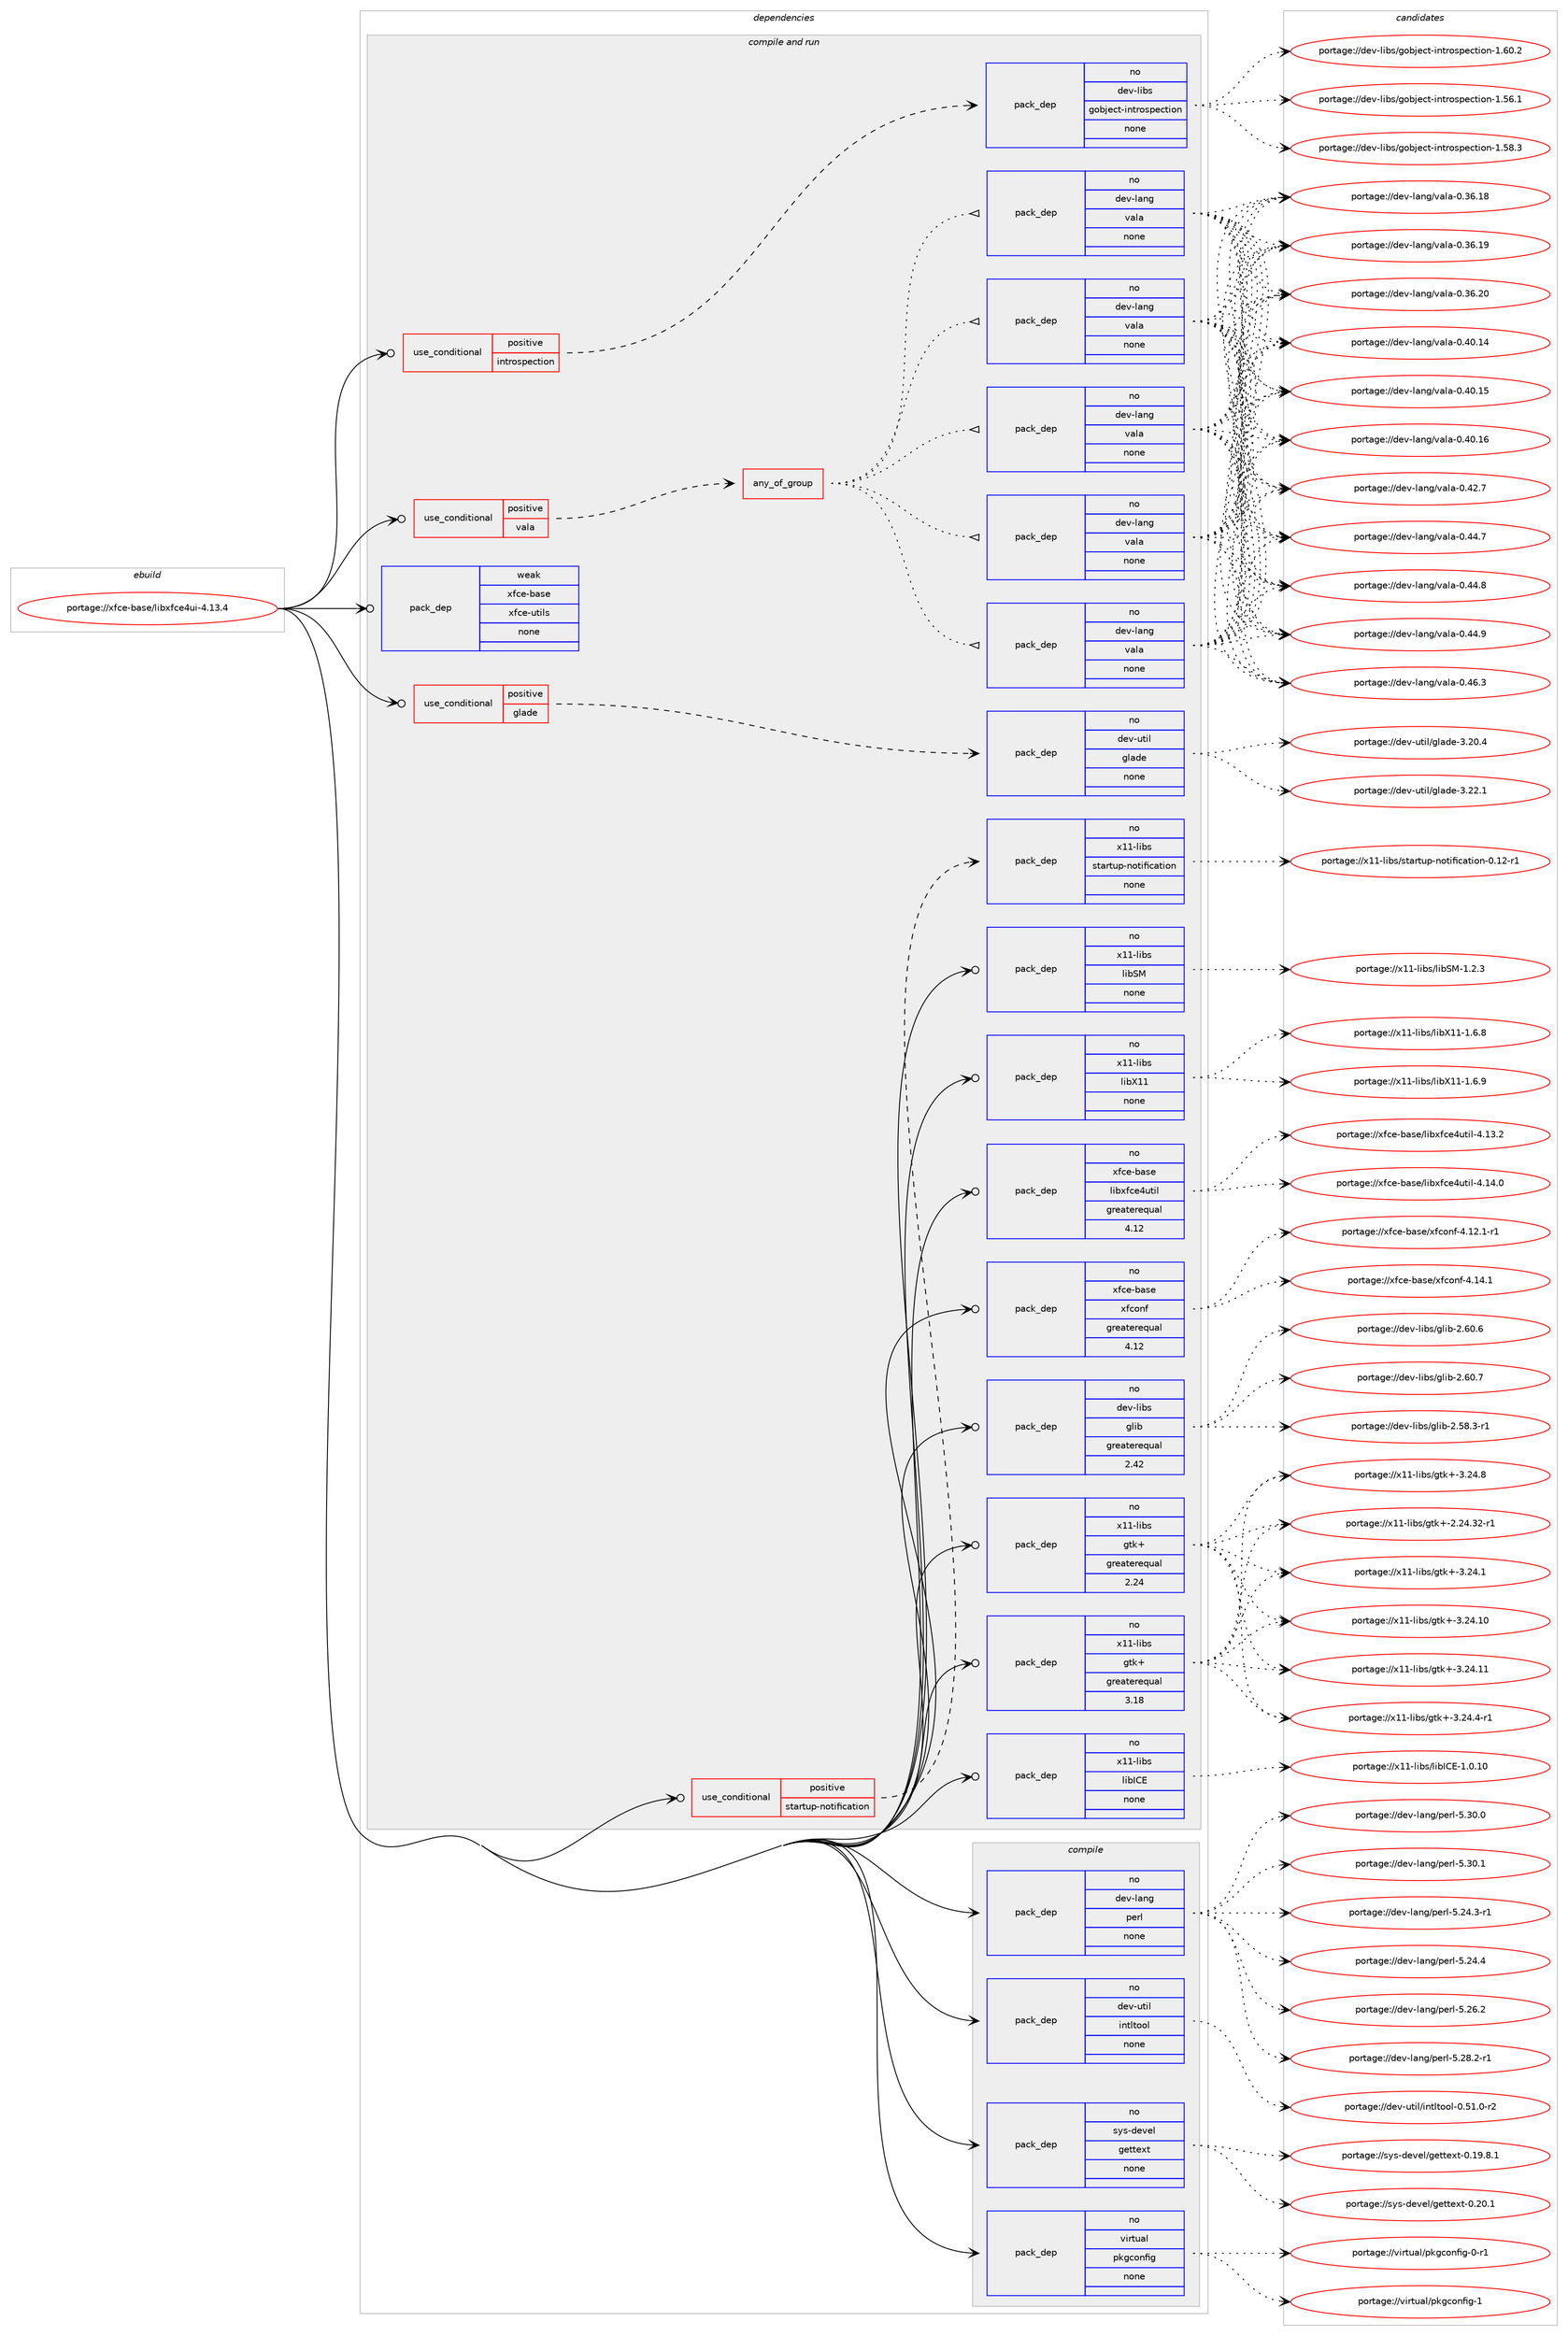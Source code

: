 digraph prolog {

# *************
# Graph options
# *************

newrank=true;
concentrate=true;
compound=true;
graph [rankdir=LR,fontname=Helvetica,fontsize=10,ranksep=1.5];#, ranksep=2.5, nodesep=0.2];
edge  [arrowhead=vee];
node  [fontname=Helvetica,fontsize=10];

# **********
# The ebuild
# **********

subgraph cluster_leftcol {
color=gray;
rank=same;
label=<<i>ebuild</i>>;
id [label="portage://xfce-base/libxfce4ui-4.13.4", color=red, width=4, href="../xfce-base/libxfce4ui-4.13.4.svg"];
}

# ****************
# The dependencies
# ****************

subgraph cluster_midcol {
color=gray;
label=<<i>dependencies</i>>;
subgraph cluster_compile {
fillcolor="#eeeeee";
style=filled;
label=<<i>compile</i>>;
subgraph pack343433 {
dependency461301 [label=<<TABLE BORDER="0" CELLBORDER="1" CELLSPACING="0" CELLPADDING="4" WIDTH="220"><TR><TD ROWSPAN="6" CELLPADDING="30">pack_dep</TD></TR><TR><TD WIDTH="110">no</TD></TR><TR><TD>dev-lang</TD></TR><TR><TD>perl</TD></TR><TR><TD>none</TD></TR><TR><TD></TD></TR></TABLE>>, shape=none, color=blue];
}
id:e -> dependency461301:w [weight=20,style="solid",arrowhead="vee"];
subgraph pack343434 {
dependency461302 [label=<<TABLE BORDER="0" CELLBORDER="1" CELLSPACING="0" CELLPADDING="4" WIDTH="220"><TR><TD ROWSPAN="6" CELLPADDING="30">pack_dep</TD></TR><TR><TD WIDTH="110">no</TD></TR><TR><TD>dev-util</TD></TR><TR><TD>intltool</TD></TR><TR><TD>none</TD></TR><TR><TD></TD></TR></TABLE>>, shape=none, color=blue];
}
id:e -> dependency461302:w [weight=20,style="solid",arrowhead="vee"];
subgraph pack343435 {
dependency461303 [label=<<TABLE BORDER="0" CELLBORDER="1" CELLSPACING="0" CELLPADDING="4" WIDTH="220"><TR><TD ROWSPAN="6" CELLPADDING="30">pack_dep</TD></TR><TR><TD WIDTH="110">no</TD></TR><TR><TD>sys-devel</TD></TR><TR><TD>gettext</TD></TR><TR><TD>none</TD></TR><TR><TD></TD></TR></TABLE>>, shape=none, color=blue];
}
id:e -> dependency461303:w [weight=20,style="solid",arrowhead="vee"];
subgraph pack343436 {
dependency461304 [label=<<TABLE BORDER="0" CELLBORDER="1" CELLSPACING="0" CELLPADDING="4" WIDTH="220"><TR><TD ROWSPAN="6" CELLPADDING="30">pack_dep</TD></TR><TR><TD WIDTH="110">no</TD></TR><TR><TD>virtual</TD></TR><TR><TD>pkgconfig</TD></TR><TR><TD>none</TD></TR><TR><TD></TD></TR></TABLE>>, shape=none, color=blue];
}
id:e -> dependency461304:w [weight=20,style="solid",arrowhead="vee"];
}
subgraph cluster_compileandrun {
fillcolor="#eeeeee";
style=filled;
label=<<i>compile and run</i>>;
subgraph cond109504 {
dependency461305 [label=<<TABLE BORDER="0" CELLBORDER="1" CELLSPACING="0" CELLPADDING="4"><TR><TD ROWSPAN="3" CELLPADDING="10">use_conditional</TD></TR><TR><TD>positive</TD></TR><TR><TD>glade</TD></TR></TABLE>>, shape=none, color=red];
subgraph pack343437 {
dependency461306 [label=<<TABLE BORDER="0" CELLBORDER="1" CELLSPACING="0" CELLPADDING="4" WIDTH="220"><TR><TD ROWSPAN="6" CELLPADDING="30">pack_dep</TD></TR><TR><TD WIDTH="110">no</TD></TR><TR><TD>dev-util</TD></TR><TR><TD>glade</TD></TR><TR><TD>none</TD></TR><TR><TD></TD></TR></TABLE>>, shape=none, color=blue];
}
dependency461305:e -> dependency461306:w [weight=20,style="dashed",arrowhead="vee"];
}
id:e -> dependency461305:w [weight=20,style="solid",arrowhead="odotvee"];
subgraph cond109505 {
dependency461307 [label=<<TABLE BORDER="0" CELLBORDER="1" CELLSPACING="0" CELLPADDING="4"><TR><TD ROWSPAN="3" CELLPADDING="10">use_conditional</TD></TR><TR><TD>positive</TD></TR><TR><TD>introspection</TD></TR></TABLE>>, shape=none, color=red];
subgraph pack343438 {
dependency461308 [label=<<TABLE BORDER="0" CELLBORDER="1" CELLSPACING="0" CELLPADDING="4" WIDTH="220"><TR><TD ROWSPAN="6" CELLPADDING="30">pack_dep</TD></TR><TR><TD WIDTH="110">no</TD></TR><TR><TD>dev-libs</TD></TR><TR><TD>gobject-introspection</TD></TR><TR><TD>none</TD></TR><TR><TD></TD></TR></TABLE>>, shape=none, color=blue];
}
dependency461307:e -> dependency461308:w [weight=20,style="dashed",arrowhead="vee"];
}
id:e -> dependency461307:w [weight=20,style="solid",arrowhead="odotvee"];
subgraph cond109506 {
dependency461309 [label=<<TABLE BORDER="0" CELLBORDER="1" CELLSPACING="0" CELLPADDING="4"><TR><TD ROWSPAN="3" CELLPADDING="10">use_conditional</TD></TR><TR><TD>positive</TD></TR><TR><TD>startup-notification</TD></TR></TABLE>>, shape=none, color=red];
subgraph pack343439 {
dependency461310 [label=<<TABLE BORDER="0" CELLBORDER="1" CELLSPACING="0" CELLPADDING="4" WIDTH="220"><TR><TD ROWSPAN="6" CELLPADDING="30">pack_dep</TD></TR><TR><TD WIDTH="110">no</TD></TR><TR><TD>x11-libs</TD></TR><TR><TD>startup-notification</TD></TR><TR><TD>none</TD></TR><TR><TD></TD></TR></TABLE>>, shape=none, color=blue];
}
dependency461309:e -> dependency461310:w [weight=20,style="dashed",arrowhead="vee"];
}
id:e -> dependency461309:w [weight=20,style="solid",arrowhead="odotvee"];
subgraph cond109507 {
dependency461311 [label=<<TABLE BORDER="0" CELLBORDER="1" CELLSPACING="0" CELLPADDING="4"><TR><TD ROWSPAN="3" CELLPADDING="10">use_conditional</TD></TR><TR><TD>positive</TD></TR><TR><TD>vala</TD></TR></TABLE>>, shape=none, color=red];
subgraph any8068 {
dependency461312 [label=<<TABLE BORDER="0" CELLBORDER="1" CELLSPACING="0" CELLPADDING="4"><TR><TD CELLPADDING="10">any_of_group</TD></TR></TABLE>>, shape=none, color=red];subgraph pack343440 {
dependency461313 [label=<<TABLE BORDER="0" CELLBORDER="1" CELLSPACING="0" CELLPADDING="4" WIDTH="220"><TR><TD ROWSPAN="6" CELLPADDING="30">pack_dep</TD></TR><TR><TD WIDTH="110">no</TD></TR><TR><TD>dev-lang</TD></TR><TR><TD>vala</TD></TR><TR><TD>none</TD></TR><TR><TD></TD></TR></TABLE>>, shape=none, color=blue];
}
dependency461312:e -> dependency461313:w [weight=20,style="dotted",arrowhead="oinv"];
subgraph pack343441 {
dependency461314 [label=<<TABLE BORDER="0" CELLBORDER="1" CELLSPACING="0" CELLPADDING="4" WIDTH="220"><TR><TD ROWSPAN="6" CELLPADDING="30">pack_dep</TD></TR><TR><TD WIDTH="110">no</TD></TR><TR><TD>dev-lang</TD></TR><TR><TD>vala</TD></TR><TR><TD>none</TD></TR><TR><TD></TD></TR></TABLE>>, shape=none, color=blue];
}
dependency461312:e -> dependency461314:w [weight=20,style="dotted",arrowhead="oinv"];
subgraph pack343442 {
dependency461315 [label=<<TABLE BORDER="0" CELLBORDER="1" CELLSPACING="0" CELLPADDING="4" WIDTH="220"><TR><TD ROWSPAN="6" CELLPADDING="30">pack_dep</TD></TR><TR><TD WIDTH="110">no</TD></TR><TR><TD>dev-lang</TD></TR><TR><TD>vala</TD></TR><TR><TD>none</TD></TR><TR><TD></TD></TR></TABLE>>, shape=none, color=blue];
}
dependency461312:e -> dependency461315:w [weight=20,style="dotted",arrowhead="oinv"];
subgraph pack343443 {
dependency461316 [label=<<TABLE BORDER="0" CELLBORDER="1" CELLSPACING="0" CELLPADDING="4" WIDTH="220"><TR><TD ROWSPAN="6" CELLPADDING="30">pack_dep</TD></TR><TR><TD WIDTH="110">no</TD></TR><TR><TD>dev-lang</TD></TR><TR><TD>vala</TD></TR><TR><TD>none</TD></TR><TR><TD></TD></TR></TABLE>>, shape=none, color=blue];
}
dependency461312:e -> dependency461316:w [weight=20,style="dotted",arrowhead="oinv"];
subgraph pack343444 {
dependency461317 [label=<<TABLE BORDER="0" CELLBORDER="1" CELLSPACING="0" CELLPADDING="4" WIDTH="220"><TR><TD ROWSPAN="6" CELLPADDING="30">pack_dep</TD></TR><TR><TD WIDTH="110">no</TD></TR><TR><TD>dev-lang</TD></TR><TR><TD>vala</TD></TR><TR><TD>none</TD></TR><TR><TD></TD></TR></TABLE>>, shape=none, color=blue];
}
dependency461312:e -> dependency461317:w [weight=20,style="dotted",arrowhead="oinv"];
}
dependency461311:e -> dependency461312:w [weight=20,style="dashed",arrowhead="vee"];
}
id:e -> dependency461311:w [weight=20,style="solid",arrowhead="odotvee"];
subgraph pack343445 {
dependency461318 [label=<<TABLE BORDER="0" CELLBORDER="1" CELLSPACING="0" CELLPADDING="4" WIDTH="220"><TR><TD ROWSPAN="6" CELLPADDING="30">pack_dep</TD></TR><TR><TD WIDTH="110">no</TD></TR><TR><TD>dev-libs</TD></TR><TR><TD>glib</TD></TR><TR><TD>greaterequal</TD></TR><TR><TD>2.42</TD></TR></TABLE>>, shape=none, color=blue];
}
id:e -> dependency461318:w [weight=20,style="solid",arrowhead="odotvee"];
subgraph pack343446 {
dependency461319 [label=<<TABLE BORDER="0" CELLBORDER="1" CELLSPACING="0" CELLPADDING="4" WIDTH="220"><TR><TD ROWSPAN="6" CELLPADDING="30">pack_dep</TD></TR><TR><TD WIDTH="110">no</TD></TR><TR><TD>x11-libs</TD></TR><TR><TD>gtk+</TD></TR><TR><TD>greaterequal</TD></TR><TR><TD>2.24</TD></TR></TABLE>>, shape=none, color=blue];
}
id:e -> dependency461319:w [weight=20,style="solid",arrowhead="odotvee"];
subgraph pack343447 {
dependency461320 [label=<<TABLE BORDER="0" CELLBORDER="1" CELLSPACING="0" CELLPADDING="4" WIDTH="220"><TR><TD ROWSPAN="6" CELLPADDING="30">pack_dep</TD></TR><TR><TD WIDTH="110">no</TD></TR><TR><TD>x11-libs</TD></TR><TR><TD>gtk+</TD></TR><TR><TD>greaterequal</TD></TR><TR><TD>3.18</TD></TR></TABLE>>, shape=none, color=blue];
}
id:e -> dependency461320:w [weight=20,style="solid",arrowhead="odotvee"];
subgraph pack343448 {
dependency461321 [label=<<TABLE BORDER="0" CELLBORDER="1" CELLSPACING="0" CELLPADDING="4" WIDTH="220"><TR><TD ROWSPAN="6" CELLPADDING="30">pack_dep</TD></TR><TR><TD WIDTH="110">no</TD></TR><TR><TD>x11-libs</TD></TR><TR><TD>libICE</TD></TR><TR><TD>none</TD></TR><TR><TD></TD></TR></TABLE>>, shape=none, color=blue];
}
id:e -> dependency461321:w [weight=20,style="solid",arrowhead="odotvee"];
subgraph pack343449 {
dependency461322 [label=<<TABLE BORDER="0" CELLBORDER="1" CELLSPACING="0" CELLPADDING="4" WIDTH="220"><TR><TD ROWSPAN="6" CELLPADDING="30">pack_dep</TD></TR><TR><TD WIDTH="110">no</TD></TR><TR><TD>x11-libs</TD></TR><TR><TD>libSM</TD></TR><TR><TD>none</TD></TR><TR><TD></TD></TR></TABLE>>, shape=none, color=blue];
}
id:e -> dependency461322:w [weight=20,style="solid",arrowhead="odotvee"];
subgraph pack343450 {
dependency461323 [label=<<TABLE BORDER="0" CELLBORDER="1" CELLSPACING="0" CELLPADDING="4" WIDTH="220"><TR><TD ROWSPAN="6" CELLPADDING="30">pack_dep</TD></TR><TR><TD WIDTH="110">no</TD></TR><TR><TD>x11-libs</TD></TR><TR><TD>libX11</TD></TR><TR><TD>none</TD></TR><TR><TD></TD></TR></TABLE>>, shape=none, color=blue];
}
id:e -> dependency461323:w [weight=20,style="solid",arrowhead="odotvee"];
subgraph pack343451 {
dependency461324 [label=<<TABLE BORDER="0" CELLBORDER="1" CELLSPACING="0" CELLPADDING="4" WIDTH="220"><TR><TD ROWSPAN="6" CELLPADDING="30">pack_dep</TD></TR><TR><TD WIDTH="110">no</TD></TR><TR><TD>xfce-base</TD></TR><TR><TD>libxfce4util</TD></TR><TR><TD>greaterequal</TD></TR><TR><TD>4.12</TD></TR></TABLE>>, shape=none, color=blue];
}
id:e -> dependency461324:w [weight=20,style="solid",arrowhead="odotvee"];
subgraph pack343452 {
dependency461325 [label=<<TABLE BORDER="0" CELLBORDER="1" CELLSPACING="0" CELLPADDING="4" WIDTH="220"><TR><TD ROWSPAN="6" CELLPADDING="30">pack_dep</TD></TR><TR><TD WIDTH="110">no</TD></TR><TR><TD>xfce-base</TD></TR><TR><TD>xfconf</TD></TR><TR><TD>greaterequal</TD></TR><TR><TD>4.12</TD></TR></TABLE>>, shape=none, color=blue];
}
id:e -> dependency461325:w [weight=20,style="solid",arrowhead="odotvee"];
subgraph pack343453 {
dependency461326 [label=<<TABLE BORDER="0" CELLBORDER="1" CELLSPACING="0" CELLPADDING="4" WIDTH="220"><TR><TD ROWSPAN="6" CELLPADDING="30">pack_dep</TD></TR><TR><TD WIDTH="110">weak</TD></TR><TR><TD>xfce-base</TD></TR><TR><TD>xfce-utils</TD></TR><TR><TD>none</TD></TR><TR><TD></TD></TR></TABLE>>, shape=none, color=blue];
}
id:e -> dependency461326:w [weight=20,style="solid",arrowhead="odotvee"];
}
subgraph cluster_run {
fillcolor="#eeeeee";
style=filled;
label=<<i>run</i>>;
}
}

# **************
# The candidates
# **************

subgraph cluster_choices {
rank=same;
color=gray;
label=<<i>candidates</i>>;

subgraph choice343433 {
color=black;
nodesep=1;
choiceportage100101118451089711010347112101114108455346505246514511449 [label="portage://dev-lang/perl-5.24.3-r1", color=red, width=4,href="../dev-lang/perl-5.24.3-r1.svg"];
choiceportage10010111845108971101034711210111410845534650524652 [label="portage://dev-lang/perl-5.24.4", color=red, width=4,href="../dev-lang/perl-5.24.4.svg"];
choiceportage10010111845108971101034711210111410845534650544650 [label="portage://dev-lang/perl-5.26.2", color=red, width=4,href="../dev-lang/perl-5.26.2.svg"];
choiceportage100101118451089711010347112101114108455346505646504511449 [label="portage://dev-lang/perl-5.28.2-r1", color=red, width=4,href="../dev-lang/perl-5.28.2-r1.svg"];
choiceportage10010111845108971101034711210111410845534651484648 [label="portage://dev-lang/perl-5.30.0", color=red, width=4,href="../dev-lang/perl-5.30.0.svg"];
choiceportage10010111845108971101034711210111410845534651484649 [label="portage://dev-lang/perl-5.30.1", color=red, width=4,href="../dev-lang/perl-5.30.1.svg"];
dependency461301:e -> choiceportage100101118451089711010347112101114108455346505246514511449:w [style=dotted,weight="100"];
dependency461301:e -> choiceportage10010111845108971101034711210111410845534650524652:w [style=dotted,weight="100"];
dependency461301:e -> choiceportage10010111845108971101034711210111410845534650544650:w [style=dotted,weight="100"];
dependency461301:e -> choiceportage100101118451089711010347112101114108455346505646504511449:w [style=dotted,weight="100"];
dependency461301:e -> choiceportage10010111845108971101034711210111410845534651484648:w [style=dotted,weight="100"];
dependency461301:e -> choiceportage10010111845108971101034711210111410845534651484649:w [style=dotted,weight="100"];
}
subgraph choice343434 {
color=black;
nodesep=1;
choiceportage1001011184511711610510847105110116108116111111108454846534946484511450 [label="portage://dev-util/intltool-0.51.0-r2", color=red, width=4,href="../dev-util/intltool-0.51.0-r2.svg"];
dependency461302:e -> choiceportage1001011184511711610510847105110116108116111111108454846534946484511450:w [style=dotted,weight="100"];
}
subgraph choice343435 {
color=black;
nodesep=1;
choiceportage1151211154510010111810110847103101116116101120116454846495746564649 [label="portage://sys-devel/gettext-0.19.8.1", color=red, width=4,href="../sys-devel/gettext-0.19.8.1.svg"];
choiceportage115121115451001011181011084710310111611610112011645484650484649 [label="portage://sys-devel/gettext-0.20.1", color=red, width=4,href="../sys-devel/gettext-0.20.1.svg"];
dependency461303:e -> choiceportage1151211154510010111810110847103101116116101120116454846495746564649:w [style=dotted,weight="100"];
dependency461303:e -> choiceportage115121115451001011181011084710310111611610112011645484650484649:w [style=dotted,weight="100"];
}
subgraph choice343436 {
color=black;
nodesep=1;
choiceportage11810511411611797108471121071039911111010210510345484511449 [label="portage://virtual/pkgconfig-0-r1", color=red, width=4,href="../virtual/pkgconfig-0-r1.svg"];
choiceportage1181051141161179710847112107103991111101021051034549 [label="portage://virtual/pkgconfig-1", color=red, width=4,href="../virtual/pkgconfig-1.svg"];
dependency461304:e -> choiceportage11810511411611797108471121071039911111010210510345484511449:w [style=dotted,weight="100"];
dependency461304:e -> choiceportage1181051141161179710847112107103991111101021051034549:w [style=dotted,weight="100"];
}
subgraph choice343437 {
color=black;
nodesep=1;
choiceportage10010111845117116105108471031089710010145514650484652 [label="portage://dev-util/glade-3.20.4", color=red, width=4,href="../dev-util/glade-3.20.4.svg"];
choiceportage10010111845117116105108471031089710010145514650504649 [label="portage://dev-util/glade-3.22.1", color=red, width=4,href="../dev-util/glade-3.22.1.svg"];
dependency461306:e -> choiceportage10010111845117116105108471031089710010145514650484652:w [style=dotted,weight="100"];
dependency461306:e -> choiceportage10010111845117116105108471031089710010145514650504649:w [style=dotted,weight="100"];
}
subgraph choice343438 {
color=black;
nodesep=1;
choiceportage1001011184510810598115471031119810610199116451051101161141111151121019911610511111045494653544649 [label="portage://dev-libs/gobject-introspection-1.56.1", color=red, width=4,href="../dev-libs/gobject-introspection-1.56.1.svg"];
choiceportage1001011184510810598115471031119810610199116451051101161141111151121019911610511111045494653564651 [label="portage://dev-libs/gobject-introspection-1.58.3", color=red, width=4,href="../dev-libs/gobject-introspection-1.58.3.svg"];
choiceportage1001011184510810598115471031119810610199116451051101161141111151121019911610511111045494654484650 [label="portage://dev-libs/gobject-introspection-1.60.2", color=red, width=4,href="../dev-libs/gobject-introspection-1.60.2.svg"];
dependency461308:e -> choiceportage1001011184510810598115471031119810610199116451051101161141111151121019911610511111045494653544649:w [style=dotted,weight="100"];
dependency461308:e -> choiceportage1001011184510810598115471031119810610199116451051101161141111151121019911610511111045494653564651:w [style=dotted,weight="100"];
dependency461308:e -> choiceportage1001011184510810598115471031119810610199116451051101161141111151121019911610511111045494654484650:w [style=dotted,weight="100"];
}
subgraph choice343439 {
color=black;
nodesep=1;
choiceportage12049494510810598115471151169711411611711245110111116105102105999711610511111045484649504511449 [label="portage://x11-libs/startup-notification-0.12-r1", color=red, width=4,href="../x11-libs/startup-notification-0.12-r1.svg"];
dependency461310:e -> choiceportage12049494510810598115471151169711411611711245110111116105102105999711610511111045484649504511449:w [style=dotted,weight="100"];
}
subgraph choice343440 {
color=black;
nodesep=1;
choiceportage10010111845108971101034711897108974548465154464956 [label="portage://dev-lang/vala-0.36.18", color=red, width=4,href="../dev-lang/vala-0.36.18.svg"];
choiceportage10010111845108971101034711897108974548465154464957 [label="portage://dev-lang/vala-0.36.19", color=red, width=4,href="../dev-lang/vala-0.36.19.svg"];
choiceportage10010111845108971101034711897108974548465154465048 [label="portage://dev-lang/vala-0.36.20", color=red, width=4,href="../dev-lang/vala-0.36.20.svg"];
choiceportage10010111845108971101034711897108974548465248464952 [label="portage://dev-lang/vala-0.40.14", color=red, width=4,href="../dev-lang/vala-0.40.14.svg"];
choiceportage10010111845108971101034711897108974548465248464953 [label="portage://dev-lang/vala-0.40.15", color=red, width=4,href="../dev-lang/vala-0.40.15.svg"];
choiceportage10010111845108971101034711897108974548465248464954 [label="portage://dev-lang/vala-0.40.16", color=red, width=4,href="../dev-lang/vala-0.40.16.svg"];
choiceportage100101118451089711010347118971089745484652504655 [label="portage://dev-lang/vala-0.42.7", color=red, width=4,href="../dev-lang/vala-0.42.7.svg"];
choiceportage100101118451089711010347118971089745484652524655 [label="portage://dev-lang/vala-0.44.7", color=red, width=4,href="../dev-lang/vala-0.44.7.svg"];
choiceportage100101118451089711010347118971089745484652524656 [label="portage://dev-lang/vala-0.44.8", color=red, width=4,href="../dev-lang/vala-0.44.8.svg"];
choiceportage100101118451089711010347118971089745484652524657 [label="portage://dev-lang/vala-0.44.9", color=red, width=4,href="../dev-lang/vala-0.44.9.svg"];
choiceportage100101118451089711010347118971089745484652544651 [label="portage://dev-lang/vala-0.46.3", color=red, width=4,href="../dev-lang/vala-0.46.3.svg"];
dependency461313:e -> choiceportage10010111845108971101034711897108974548465154464956:w [style=dotted,weight="100"];
dependency461313:e -> choiceportage10010111845108971101034711897108974548465154464957:w [style=dotted,weight="100"];
dependency461313:e -> choiceportage10010111845108971101034711897108974548465154465048:w [style=dotted,weight="100"];
dependency461313:e -> choiceportage10010111845108971101034711897108974548465248464952:w [style=dotted,weight="100"];
dependency461313:e -> choiceportage10010111845108971101034711897108974548465248464953:w [style=dotted,weight="100"];
dependency461313:e -> choiceportage10010111845108971101034711897108974548465248464954:w [style=dotted,weight="100"];
dependency461313:e -> choiceportage100101118451089711010347118971089745484652504655:w [style=dotted,weight="100"];
dependency461313:e -> choiceportage100101118451089711010347118971089745484652524655:w [style=dotted,weight="100"];
dependency461313:e -> choiceportage100101118451089711010347118971089745484652524656:w [style=dotted,weight="100"];
dependency461313:e -> choiceportage100101118451089711010347118971089745484652524657:w [style=dotted,weight="100"];
dependency461313:e -> choiceportage100101118451089711010347118971089745484652544651:w [style=dotted,weight="100"];
}
subgraph choice343441 {
color=black;
nodesep=1;
choiceportage10010111845108971101034711897108974548465154464956 [label="portage://dev-lang/vala-0.36.18", color=red, width=4,href="../dev-lang/vala-0.36.18.svg"];
choiceportage10010111845108971101034711897108974548465154464957 [label="portage://dev-lang/vala-0.36.19", color=red, width=4,href="../dev-lang/vala-0.36.19.svg"];
choiceportage10010111845108971101034711897108974548465154465048 [label="portage://dev-lang/vala-0.36.20", color=red, width=4,href="../dev-lang/vala-0.36.20.svg"];
choiceportage10010111845108971101034711897108974548465248464952 [label="portage://dev-lang/vala-0.40.14", color=red, width=4,href="../dev-lang/vala-0.40.14.svg"];
choiceportage10010111845108971101034711897108974548465248464953 [label="portage://dev-lang/vala-0.40.15", color=red, width=4,href="../dev-lang/vala-0.40.15.svg"];
choiceportage10010111845108971101034711897108974548465248464954 [label="portage://dev-lang/vala-0.40.16", color=red, width=4,href="../dev-lang/vala-0.40.16.svg"];
choiceportage100101118451089711010347118971089745484652504655 [label="portage://dev-lang/vala-0.42.7", color=red, width=4,href="../dev-lang/vala-0.42.7.svg"];
choiceportage100101118451089711010347118971089745484652524655 [label="portage://dev-lang/vala-0.44.7", color=red, width=4,href="../dev-lang/vala-0.44.7.svg"];
choiceportage100101118451089711010347118971089745484652524656 [label="portage://dev-lang/vala-0.44.8", color=red, width=4,href="../dev-lang/vala-0.44.8.svg"];
choiceportage100101118451089711010347118971089745484652524657 [label="portage://dev-lang/vala-0.44.9", color=red, width=4,href="../dev-lang/vala-0.44.9.svg"];
choiceportage100101118451089711010347118971089745484652544651 [label="portage://dev-lang/vala-0.46.3", color=red, width=4,href="../dev-lang/vala-0.46.3.svg"];
dependency461314:e -> choiceportage10010111845108971101034711897108974548465154464956:w [style=dotted,weight="100"];
dependency461314:e -> choiceportage10010111845108971101034711897108974548465154464957:w [style=dotted,weight="100"];
dependency461314:e -> choiceportage10010111845108971101034711897108974548465154465048:w [style=dotted,weight="100"];
dependency461314:e -> choiceportage10010111845108971101034711897108974548465248464952:w [style=dotted,weight="100"];
dependency461314:e -> choiceportage10010111845108971101034711897108974548465248464953:w [style=dotted,weight="100"];
dependency461314:e -> choiceportage10010111845108971101034711897108974548465248464954:w [style=dotted,weight="100"];
dependency461314:e -> choiceportage100101118451089711010347118971089745484652504655:w [style=dotted,weight="100"];
dependency461314:e -> choiceportage100101118451089711010347118971089745484652524655:w [style=dotted,weight="100"];
dependency461314:e -> choiceportage100101118451089711010347118971089745484652524656:w [style=dotted,weight="100"];
dependency461314:e -> choiceportage100101118451089711010347118971089745484652524657:w [style=dotted,weight="100"];
dependency461314:e -> choiceportage100101118451089711010347118971089745484652544651:w [style=dotted,weight="100"];
}
subgraph choice343442 {
color=black;
nodesep=1;
choiceportage10010111845108971101034711897108974548465154464956 [label="portage://dev-lang/vala-0.36.18", color=red, width=4,href="../dev-lang/vala-0.36.18.svg"];
choiceportage10010111845108971101034711897108974548465154464957 [label="portage://dev-lang/vala-0.36.19", color=red, width=4,href="../dev-lang/vala-0.36.19.svg"];
choiceportage10010111845108971101034711897108974548465154465048 [label="portage://dev-lang/vala-0.36.20", color=red, width=4,href="../dev-lang/vala-0.36.20.svg"];
choiceportage10010111845108971101034711897108974548465248464952 [label="portage://dev-lang/vala-0.40.14", color=red, width=4,href="../dev-lang/vala-0.40.14.svg"];
choiceportage10010111845108971101034711897108974548465248464953 [label="portage://dev-lang/vala-0.40.15", color=red, width=4,href="../dev-lang/vala-0.40.15.svg"];
choiceportage10010111845108971101034711897108974548465248464954 [label="portage://dev-lang/vala-0.40.16", color=red, width=4,href="../dev-lang/vala-0.40.16.svg"];
choiceportage100101118451089711010347118971089745484652504655 [label="portage://dev-lang/vala-0.42.7", color=red, width=4,href="../dev-lang/vala-0.42.7.svg"];
choiceportage100101118451089711010347118971089745484652524655 [label="portage://dev-lang/vala-0.44.7", color=red, width=4,href="../dev-lang/vala-0.44.7.svg"];
choiceportage100101118451089711010347118971089745484652524656 [label="portage://dev-lang/vala-0.44.8", color=red, width=4,href="../dev-lang/vala-0.44.8.svg"];
choiceportage100101118451089711010347118971089745484652524657 [label="portage://dev-lang/vala-0.44.9", color=red, width=4,href="../dev-lang/vala-0.44.9.svg"];
choiceportage100101118451089711010347118971089745484652544651 [label="portage://dev-lang/vala-0.46.3", color=red, width=4,href="../dev-lang/vala-0.46.3.svg"];
dependency461315:e -> choiceportage10010111845108971101034711897108974548465154464956:w [style=dotted,weight="100"];
dependency461315:e -> choiceportage10010111845108971101034711897108974548465154464957:w [style=dotted,weight="100"];
dependency461315:e -> choiceportage10010111845108971101034711897108974548465154465048:w [style=dotted,weight="100"];
dependency461315:e -> choiceportage10010111845108971101034711897108974548465248464952:w [style=dotted,weight="100"];
dependency461315:e -> choiceportage10010111845108971101034711897108974548465248464953:w [style=dotted,weight="100"];
dependency461315:e -> choiceportage10010111845108971101034711897108974548465248464954:w [style=dotted,weight="100"];
dependency461315:e -> choiceportage100101118451089711010347118971089745484652504655:w [style=dotted,weight="100"];
dependency461315:e -> choiceportage100101118451089711010347118971089745484652524655:w [style=dotted,weight="100"];
dependency461315:e -> choiceportage100101118451089711010347118971089745484652524656:w [style=dotted,weight="100"];
dependency461315:e -> choiceportage100101118451089711010347118971089745484652524657:w [style=dotted,weight="100"];
dependency461315:e -> choiceportage100101118451089711010347118971089745484652544651:w [style=dotted,weight="100"];
}
subgraph choice343443 {
color=black;
nodesep=1;
choiceportage10010111845108971101034711897108974548465154464956 [label="portage://dev-lang/vala-0.36.18", color=red, width=4,href="../dev-lang/vala-0.36.18.svg"];
choiceportage10010111845108971101034711897108974548465154464957 [label="portage://dev-lang/vala-0.36.19", color=red, width=4,href="../dev-lang/vala-0.36.19.svg"];
choiceportage10010111845108971101034711897108974548465154465048 [label="portage://dev-lang/vala-0.36.20", color=red, width=4,href="../dev-lang/vala-0.36.20.svg"];
choiceportage10010111845108971101034711897108974548465248464952 [label="portage://dev-lang/vala-0.40.14", color=red, width=4,href="../dev-lang/vala-0.40.14.svg"];
choiceportage10010111845108971101034711897108974548465248464953 [label="portage://dev-lang/vala-0.40.15", color=red, width=4,href="../dev-lang/vala-0.40.15.svg"];
choiceportage10010111845108971101034711897108974548465248464954 [label="portage://dev-lang/vala-0.40.16", color=red, width=4,href="../dev-lang/vala-0.40.16.svg"];
choiceportage100101118451089711010347118971089745484652504655 [label="portage://dev-lang/vala-0.42.7", color=red, width=4,href="../dev-lang/vala-0.42.7.svg"];
choiceportage100101118451089711010347118971089745484652524655 [label="portage://dev-lang/vala-0.44.7", color=red, width=4,href="../dev-lang/vala-0.44.7.svg"];
choiceportage100101118451089711010347118971089745484652524656 [label="portage://dev-lang/vala-0.44.8", color=red, width=4,href="../dev-lang/vala-0.44.8.svg"];
choiceportage100101118451089711010347118971089745484652524657 [label="portage://dev-lang/vala-0.44.9", color=red, width=4,href="../dev-lang/vala-0.44.9.svg"];
choiceportage100101118451089711010347118971089745484652544651 [label="portage://dev-lang/vala-0.46.3", color=red, width=4,href="../dev-lang/vala-0.46.3.svg"];
dependency461316:e -> choiceportage10010111845108971101034711897108974548465154464956:w [style=dotted,weight="100"];
dependency461316:e -> choiceportage10010111845108971101034711897108974548465154464957:w [style=dotted,weight="100"];
dependency461316:e -> choiceportage10010111845108971101034711897108974548465154465048:w [style=dotted,weight="100"];
dependency461316:e -> choiceportage10010111845108971101034711897108974548465248464952:w [style=dotted,weight="100"];
dependency461316:e -> choiceportage10010111845108971101034711897108974548465248464953:w [style=dotted,weight="100"];
dependency461316:e -> choiceportage10010111845108971101034711897108974548465248464954:w [style=dotted,weight="100"];
dependency461316:e -> choiceportage100101118451089711010347118971089745484652504655:w [style=dotted,weight="100"];
dependency461316:e -> choiceportage100101118451089711010347118971089745484652524655:w [style=dotted,weight="100"];
dependency461316:e -> choiceportage100101118451089711010347118971089745484652524656:w [style=dotted,weight="100"];
dependency461316:e -> choiceportage100101118451089711010347118971089745484652524657:w [style=dotted,weight="100"];
dependency461316:e -> choiceportage100101118451089711010347118971089745484652544651:w [style=dotted,weight="100"];
}
subgraph choice343444 {
color=black;
nodesep=1;
choiceportage10010111845108971101034711897108974548465154464956 [label="portage://dev-lang/vala-0.36.18", color=red, width=4,href="../dev-lang/vala-0.36.18.svg"];
choiceportage10010111845108971101034711897108974548465154464957 [label="portage://dev-lang/vala-0.36.19", color=red, width=4,href="../dev-lang/vala-0.36.19.svg"];
choiceportage10010111845108971101034711897108974548465154465048 [label="portage://dev-lang/vala-0.36.20", color=red, width=4,href="../dev-lang/vala-0.36.20.svg"];
choiceportage10010111845108971101034711897108974548465248464952 [label="portage://dev-lang/vala-0.40.14", color=red, width=4,href="../dev-lang/vala-0.40.14.svg"];
choiceportage10010111845108971101034711897108974548465248464953 [label="portage://dev-lang/vala-0.40.15", color=red, width=4,href="../dev-lang/vala-0.40.15.svg"];
choiceportage10010111845108971101034711897108974548465248464954 [label="portage://dev-lang/vala-0.40.16", color=red, width=4,href="../dev-lang/vala-0.40.16.svg"];
choiceportage100101118451089711010347118971089745484652504655 [label="portage://dev-lang/vala-0.42.7", color=red, width=4,href="../dev-lang/vala-0.42.7.svg"];
choiceportage100101118451089711010347118971089745484652524655 [label="portage://dev-lang/vala-0.44.7", color=red, width=4,href="../dev-lang/vala-0.44.7.svg"];
choiceportage100101118451089711010347118971089745484652524656 [label="portage://dev-lang/vala-0.44.8", color=red, width=4,href="../dev-lang/vala-0.44.8.svg"];
choiceportage100101118451089711010347118971089745484652524657 [label="portage://dev-lang/vala-0.44.9", color=red, width=4,href="../dev-lang/vala-0.44.9.svg"];
choiceportage100101118451089711010347118971089745484652544651 [label="portage://dev-lang/vala-0.46.3", color=red, width=4,href="../dev-lang/vala-0.46.3.svg"];
dependency461317:e -> choiceportage10010111845108971101034711897108974548465154464956:w [style=dotted,weight="100"];
dependency461317:e -> choiceportage10010111845108971101034711897108974548465154464957:w [style=dotted,weight="100"];
dependency461317:e -> choiceportage10010111845108971101034711897108974548465154465048:w [style=dotted,weight="100"];
dependency461317:e -> choiceportage10010111845108971101034711897108974548465248464952:w [style=dotted,weight="100"];
dependency461317:e -> choiceportage10010111845108971101034711897108974548465248464953:w [style=dotted,weight="100"];
dependency461317:e -> choiceportage10010111845108971101034711897108974548465248464954:w [style=dotted,weight="100"];
dependency461317:e -> choiceportage100101118451089711010347118971089745484652504655:w [style=dotted,weight="100"];
dependency461317:e -> choiceportage100101118451089711010347118971089745484652524655:w [style=dotted,weight="100"];
dependency461317:e -> choiceportage100101118451089711010347118971089745484652524656:w [style=dotted,weight="100"];
dependency461317:e -> choiceportage100101118451089711010347118971089745484652524657:w [style=dotted,weight="100"];
dependency461317:e -> choiceportage100101118451089711010347118971089745484652544651:w [style=dotted,weight="100"];
}
subgraph choice343445 {
color=black;
nodesep=1;
choiceportage10010111845108105981154710310810598455046535646514511449 [label="portage://dev-libs/glib-2.58.3-r1", color=red, width=4,href="../dev-libs/glib-2.58.3-r1.svg"];
choiceportage1001011184510810598115471031081059845504654484654 [label="portage://dev-libs/glib-2.60.6", color=red, width=4,href="../dev-libs/glib-2.60.6.svg"];
choiceportage1001011184510810598115471031081059845504654484655 [label="portage://dev-libs/glib-2.60.7", color=red, width=4,href="../dev-libs/glib-2.60.7.svg"];
dependency461318:e -> choiceportage10010111845108105981154710310810598455046535646514511449:w [style=dotted,weight="100"];
dependency461318:e -> choiceportage1001011184510810598115471031081059845504654484654:w [style=dotted,weight="100"];
dependency461318:e -> choiceportage1001011184510810598115471031081059845504654484655:w [style=dotted,weight="100"];
}
subgraph choice343446 {
color=black;
nodesep=1;
choiceportage12049494510810598115471031161074345504650524651504511449 [label="portage://x11-libs/gtk+-2.24.32-r1", color=red, width=4,href="../x11-libs/gtk+-2.24.32-r1.svg"];
choiceportage12049494510810598115471031161074345514650524649 [label="portage://x11-libs/gtk+-3.24.1", color=red, width=4,href="../x11-libs/gtk+-3.24.1.svg"];
choiceportage1204949451081059811547103116107434551465052464948 [label="portage://x11-libs/gtk+-3.24.10", color=red, width=4,href="../x11-libs/gtk+-3.24.10.svg"];
choiceportage1204949451081059811547103116107434551465052464949 [label="portage://x11-libs/gtk+-3.24.11", color=red, width=4,href="../x11-libs/gtk+-3.24.11.svg"];
choiceportage120494945108105981154710311610743455146505246524511449 [label="portage://x11-libs/gtk+-3.24.4-r1", color=red, width=4,href="../x11-libs/gtk+-3.24.4-r1.svg"];
choiceportage12049494510810598115471031161074345514650524656 [label="portage://x11-libs/gtk+-3.24.8", color=red, width=4,href="../x11-libs/gtk+-3.24.8.svg"];
dependency461319:e -> choiceportage12049494510810598115471031161074345504650524651504511449:w [style=dotted,weight="100"];
dependency461319:e -> choiceportage12049494510810598115471031161074345514650524649:w [style=dotted,weight="100"];
dependency461319:e -> choiceportage1204949451081059811547103116107434551465052464948:w [style=dotted,weight="100"];
dependency461319:e -> choiceportage1204949451081059811547103116107434551465052464949:w [style=dotted,weight="100"];
dependency461319:e -> choiceportage120494945108105981154710311610743455146505246524511449:w [style=dotted,weight="100"];
dependency461319:e -> choiceportage12049494510810598115471031161074345514650524656:w [style=dotted,weight="100"];
}
subgraph choice343447 {
color=black;
nodesep=1;
choiceportage12049494510810598115471031161074345504650524651504511449 [label="portage://x11-libs/gtk+-2.24.32-r1", color=red, width=4,href="../x11-libs/gtk+-2.24.32-r1.svg"];
choiceportage12049494510810598115471031161074345514650524649 [label="portage://x11-libs/gtk+-3.24.1", color=red, width=4,href="../x11-libs/gtk+-3.24.1.svg"];
choiceportage1204949451081059811547103116107434551465052464948 [label="portage://x11-libs/gtk+-3.24.10", color=red, width=4,href="../x11-libs/gtk+-3.24.10.svg"];
choiceportage1204949451081059811547103116107434551465052464949 [label="portage://x11-libs/gtk+-3.24.11", color=red, width=4,href="../x11-libs/gtk+-3.24.11.svg"];
choiceportage120494945108105981154710311610743455146505246524511449 [label="portage://x11-libs/gtk+-3.24.4-r1", color=red, width=4,href="../x11-libs/gtk+-3.24.4-r1.svg"];
choiceportage12049494510810598115471031161074345514650524656 [label="portage://x11-libs/gtk+-3.24.8", color=red, width=4,href="../x11-libs/gtk+-3.24.8.svg"];
dependency461320:e -> choiceportage12049494510810598115471031161074345504650524651504511449:w [style=dotted,weight="100"];
dependency461320:e -> choiceportage12049494510810598115471031161074345514650524649:w [style=dotted,weight="100"];
dependency461320:e -> choiceportage1204949451081059811547103116107434551465052464948:w [style=dotted,weight="100"];
dependency461320:e -> choiceportage1204949451081059811547103116107434551465052464949:w [style=dotted,weight="100"];
dependency461320:e -> choiceportage120494945108105981154710311610743455146505246524511449:w [style=dotted,weight="100"];
dependency461320:e -> choiceportage12049494510810598115471031161074345514650524656:w [style=dotted,weight="100"];
}
subgraph choice343448 {
color=black;
nodesep=1;
choiceportage12049494510810598115471081059873676945494648464948 [label="portage://x11-libs/libICE-1.0.10", color=red, width=4,href="../x11-libs/libICE-1.0.10.svg"];
dependency461321:e -> choiceportage12049494510810598115471081059873676945494648464948:w [style=dotted,weight="100"];
}
subgraph choice343449 {
color=black;
nodesep=1;
choiceportage1204949451081059811547108105988377454946504651 [label="portage://x11-libs/libSM-1.2.3", color=red, width=4,href="../x11-libs/libSM-1.2.3.svg"];
dependency461322:e -> choiceportage1204949451081059811547108105988377454946504651:w [style=dotted,weight="100"];
}
subgraph choice343450 {
color=black;
nodesep=1;
choiceportage120494945108105981154710810598884949454946544656 [label="portage://x11-libs/libX11-1.6.8", color=red, width=4,href="../x11-libs/libX11-1.6.8.svg"];
choiceportage120494945108105981154710810598884949454946544657 [label="portage://x11-libs/libX11-1.6.9", color=red, width=4,href="../x11-libs/libX11-1.6.9.svg"];
dependency461323:e -> choiceportage120494945108105981154710810598884949454946544656:w [style=dotted,weight="100"];
dependency461323:e -> choiceportage120494945108105981154710810598884949454946544657:w [style=dotted,weight="100"];
}
subgraph choice343451 {
color=black;
nodesep=1;
choiceportage120102991014598971151014710810598120102991015211711610510845524649514650 [label="portage://xfce-base/libxfce4util-4.13.2", color=red, width=4,href="../xfce-base/libxfce4util-4.13.2.svg"];
choiceportage120102991014598971151014710810598120102991015211711610510845524649524648 [label="portage://xfce-base/libxfce4util-4.14.0", color=red, width=4,href="../xfce-base/libxfce4util-4.14.0.svg"];
dependency461324:e -> choiceportage120102991014598971151014710810598120102991015211711610510845524649514650:w [style=dotted,weight="100"];
dependency461324:e -> choiceportage120102991014598971151014710810598120102991015211711610510845524649524648:w [style=dotted,weight="100"];
}
subgraph choice343452 {
color=black;
nodesep=1;
choiceportage120102991014598971151014712010299111110102455246495046494511449 [label="portage://xfce-base/xfconf-4.12.1-r1", color=red, width=4,href="../xfce-base/xfconf-4.12.1-r1.svg"];
choiceportage12010299101459897115101471201029911111010245524649524649 [label="portage://xfce-base/xfconf-4.14.1", color=red, width=4,href="../xfce-base/xfconf-4.14.1.svg"];
dependency461325:e -> choiceportage120102991014598971151014712010299111110102455246495046494511449:w [style=dotted,weight="100"];
dependency461325:e -> choiceportage12010299101459897115101471201029911111010245524649524649:w [style=dotted,weight="100"];
}
subgraph choice343453 {
color=black;
nodesep=1;
}
}

}
